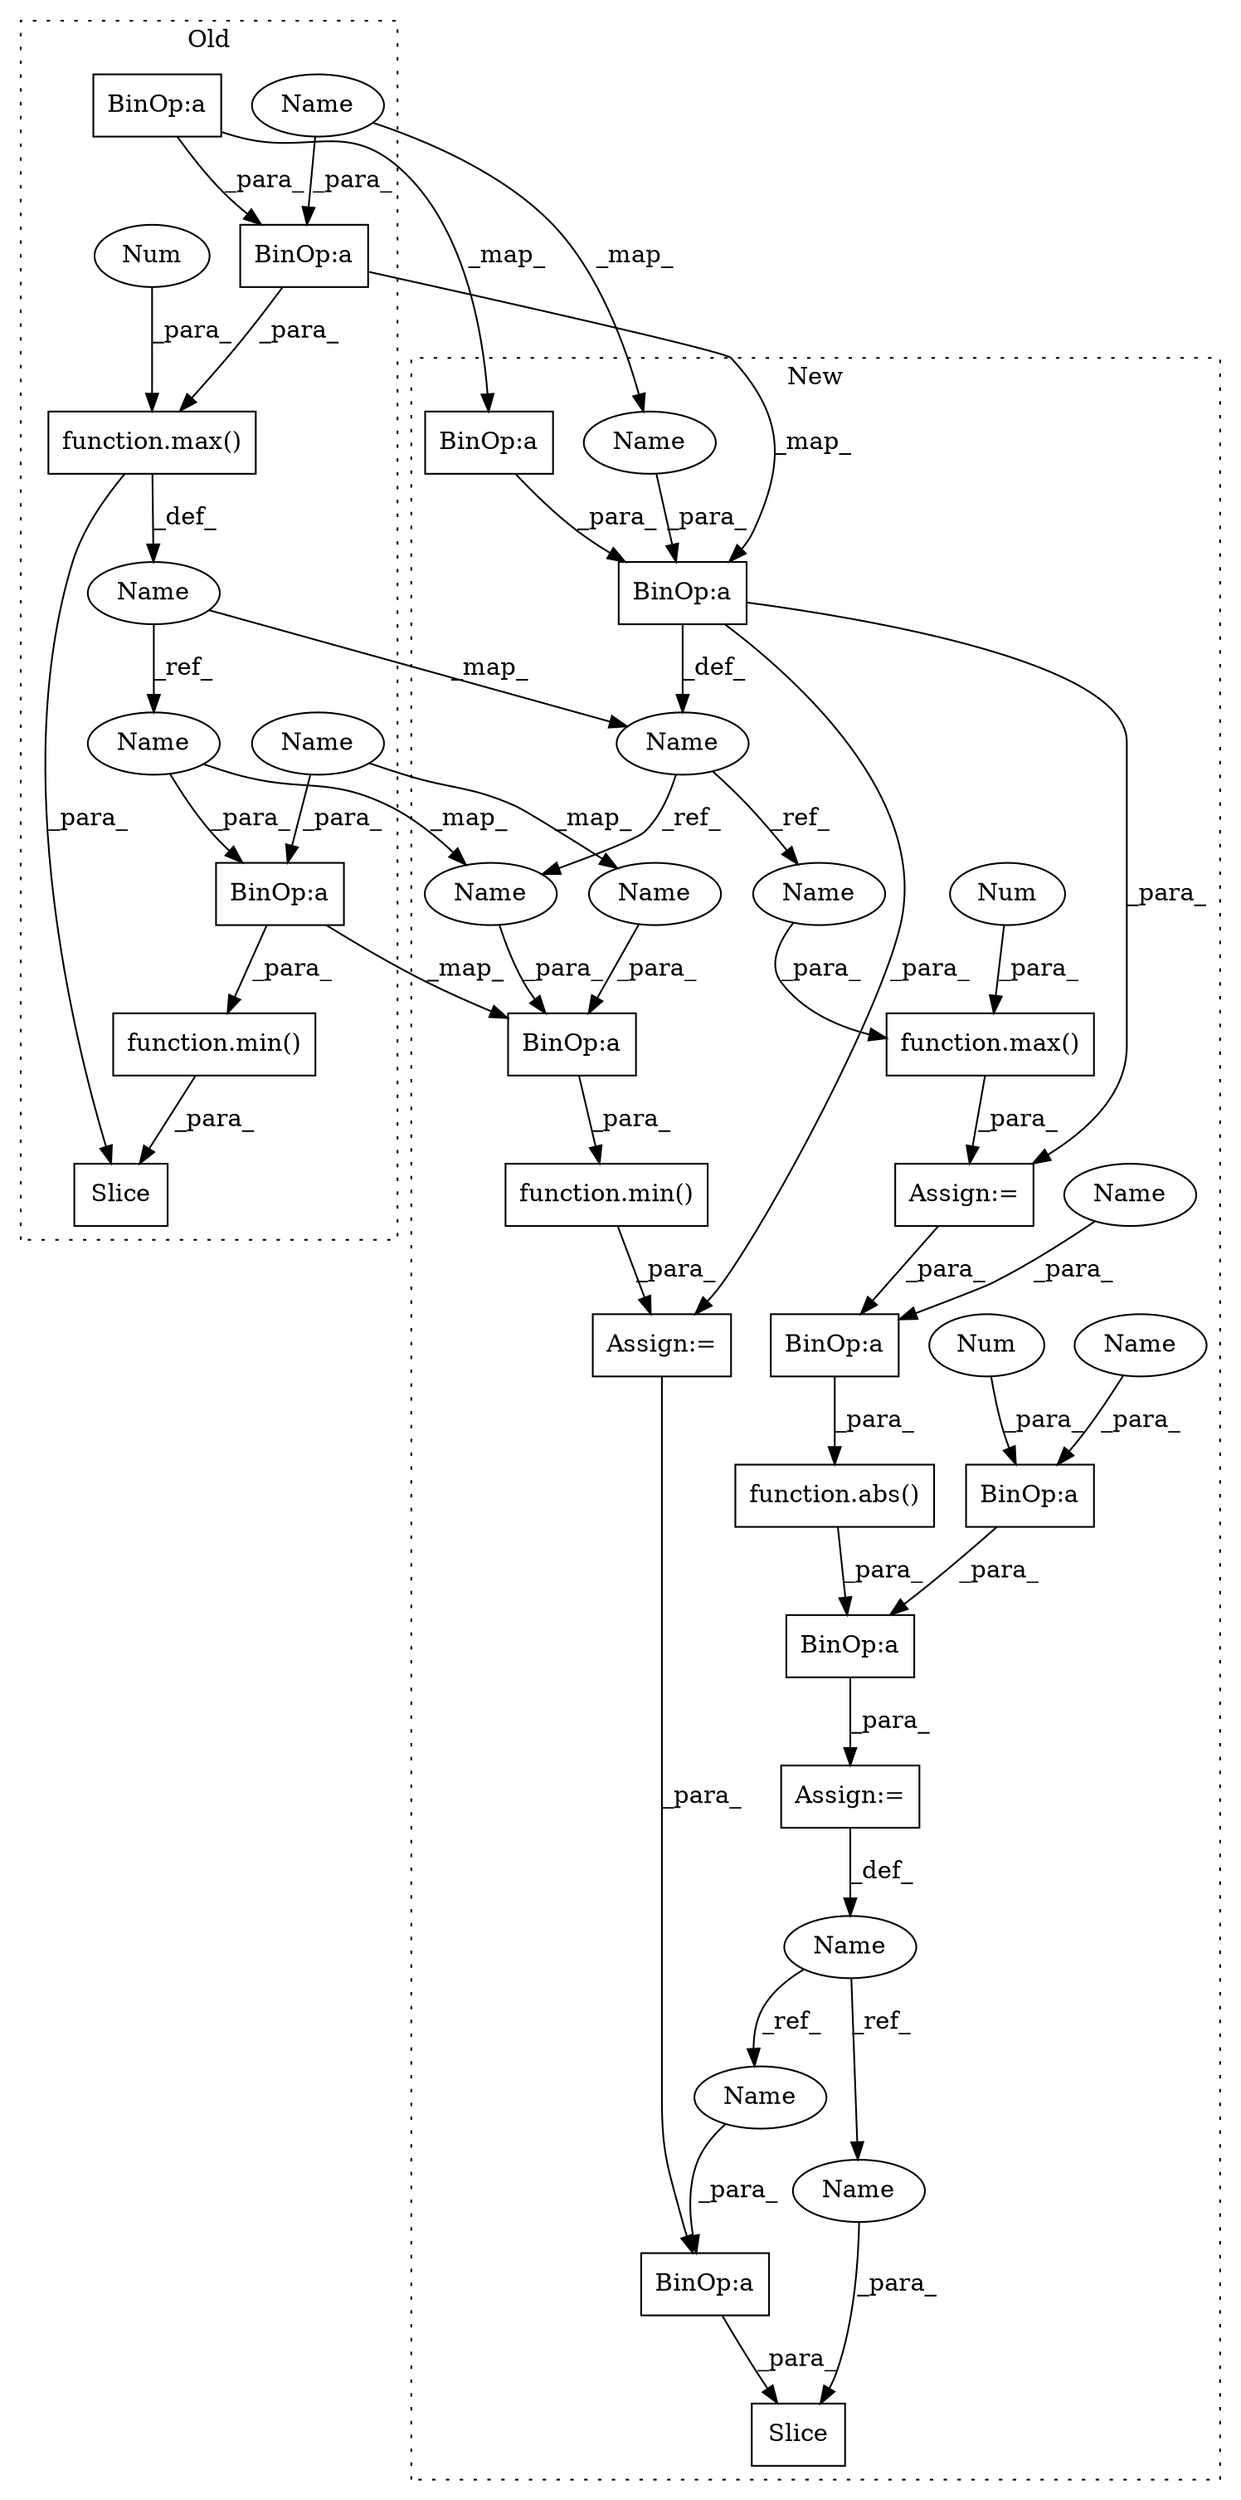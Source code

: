 digraph G {
subgraph cluster0 {
1 [label="function.max()" a="75" s="4736,4761" l="4,1" shape="box"];
5 [label="BinOp:a" a="82" s="4744" l="1" shape="box"];
8 [label="BinOp:a" a="82" s="4758" l="2" shape="box"];
12 [label="function.min()" a="75" s="4785,4811" l="4,1" shape="box"];
16 [label="Name" a="87" s="4728" l="5" shape="ellipse"];
18 [label="BinOp:a" a="82" s="4797" l="1" shape="box"];
19 [label="Slice" a="80" s="4926" l="1" shape="box"];
22 [label="Num" a="76" s="4740" l="1" shape="ellipse"];
27 [label="Name" a="87" s="4792" l="5" shape="ellipse"];
28 [label="Name" a="87" s="4798" l="13" shape="ellipse"];
29 [label="Name" a="87" s="4743" l="1" shape="ellipse"];
label = "Old";
style="dotted";
}
subgraph cluster1 {
2 [label="Slice" a="80" s="5303" l="6" shape="box"];
3 [label="BinOp:a" a="82" s="5171" l="2" shape="box"];
4 [label="Num" a="76" s="5173" l="1" shape="ellipse"];
6 [label="BinOp:a" a="82" s="4997" l="3" shape="box"];
7 [label="BinOp:a" a="82" s="5013" l="2" shape="box"];
9 [label="BinOp:a" a="82" s="5182" l="1" shape="box"];
10 [label="BinOp:a" a="82" s="5316" l="1" shape="box"];
11 [label="BinOp:a" a="82" s="5171" l="6" shape="box"];
13 [label="function.min()" a="75" s="5121,5131" l="4,1" shape="box"];
14 [label="function.max()" a="75" s="5085,5097" l="4,1" shape="box"];
15 [label="Name" a="87" s="4988" l="5" shape="ellipse"];
17 [label="BinOp:a" a="82" s="5044" l="3" shape="box"];
20 [label="Name" a="87" s="5149" l="6" shape="ellipse"];
21 [label="Num" a="76" s="5089" l="1" shape="ellipse"];
23 [label="Assign:=" a="68" s="5155" l="3" shape="box"];
24 [label="Assign:=" a="68" s="5118" l="3" shape="box"];
25 [label="Assign:=" a="68" s="5082" l="3" shape="box"];
26 [label="function.abs()" a="75" s="5177,5188" l="4,1" shape="box"];
30 [label="Name" a="87" s="5181" l="1" shape="ellipse"];
31 [label="Name" a="87" s="4996" l="1" shape="ellipse"];
32 [label="Name" a="87" s="5158" l="13" shape="ellipse"];
33 [label="Name" a="87" s="5047" l="13" shape="ellipse"];
34 [label="Name" a="87" s="5310" l="6" shape="ellipse"];
35 [label="Name" a="87" s="5303" l="6" shape="ellipse"];
36 [label="Name" a="87" s="5039" l="5" shape="ellipse"];
37 [label="Name" a="87" s="5092" l="5" shape="ellipse"];
label = "New";
style="dotted";
}
1 -> 16 [label="_def_"];
1 -> 19 [label="_para_"];
3 -> 11 [label="_para_"];
4 -> 3 [label="_para_"];
5 -> 6 [label="_map_"];
5 -> 1 [label="_para_"];
6 -> 25 [label="_para_"];
6 -> 15 [label="_def_"];
6 -> 24 [label="_para_"];
7 -> 6 [label="_para_"];
8 -> 5 [label="_para_"];
8 -> 7 [label="_map_"];
9 -> 26 [label="_para_"];
10 -> 2 [label="_para_"];
11 -> 23 [label="_para_"];
12 -> 19 [label="_para_"];
13 -> 24 [label="_para_"];
14 -> 25 [label="_para_"];
15 -> 36 [label="_ref_"];
15 -> 37 [label="_ref_"];
16 -> 15 [label="_map_"];
16 -> 27 [label="_ref_"];
17 -> 13 [label="_para_"];
18 -> 17 [label="_map_"];
18 -> 12 [label="_para_"];
20 -> 35 [label="_ref_"];
20 -> 34 [label="_ref_"];
21 -> 14 [label="_para_"];
22 -> 1 [label="_para_"];
23 -> 20 [label="_def_"];
24 -> 10 [label="_para_"];
25 -> 9 [label="_para_"];
26 -> 11 [label="_para_"];
27 -> 18 [label="_para_"];
27 -> 36 [label="_map_"];
28 -> 18 [label="_para_"];
28 -> 33 [label="_map_"];
29 -> 31 [label="_map_"];
29 -> 5 [label="_para_"];
30 -> 9 [label="_para_"];
31 -> 6 [label="_para_"];
32 -> 3 [label="_para_"];
33 -> 17 [label="_para_"];
34 -> 10 [label="_para_"];
35 -> 2 [label="_para_"];
36 -> 17 [label="_para_"];
37 -> 14 [label="_para_"];
}